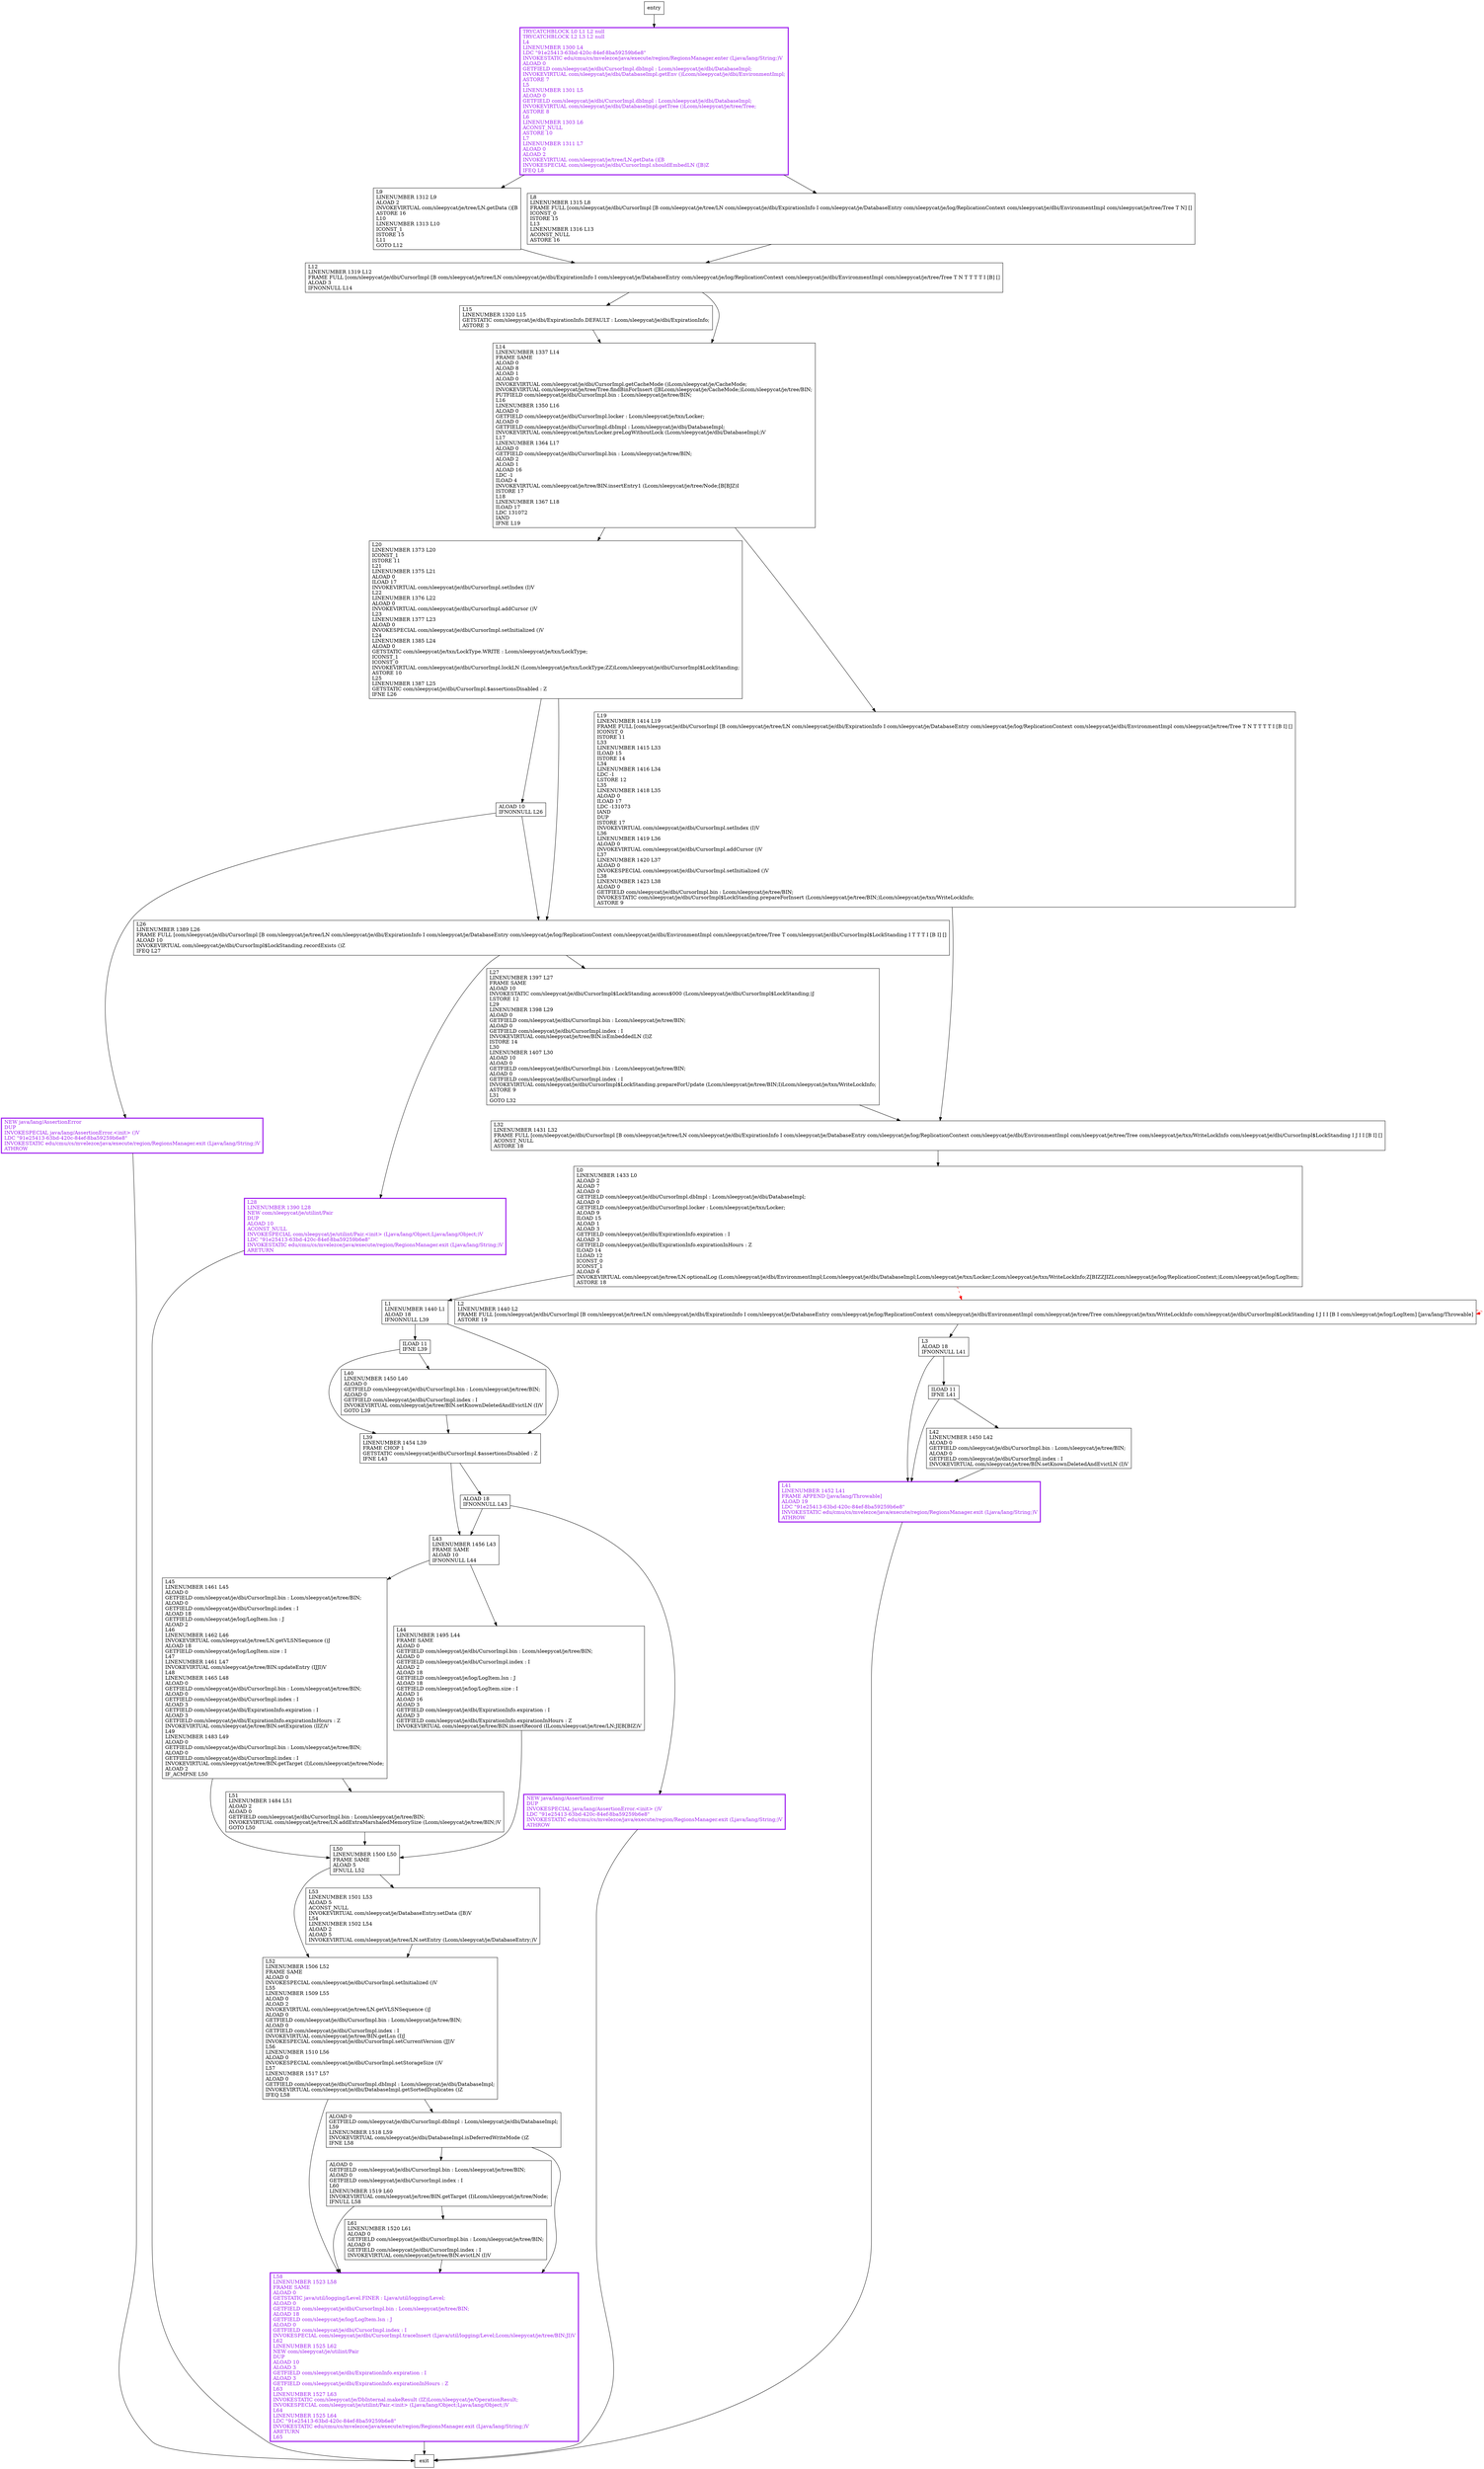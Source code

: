 digraph insertRecordInternal {
node [shape=record];
1392873475 [label="ALOAD 0\lGETFIELD com/sleepycat/je/dbi/CursorImpl.bin : Lcom/sleepycat/je/tree/BIN;\lALOAD 0\lGETFIELD com/sleepycat/je/dbi/CursorImpl.index : I\lL60\lLINENUMBER 1519 L60\lINVOKEVIRTUAL com/sleepycat/je/tree/BIN.getTarget (I)Lcom/sleepycat/je/tree/Node;\lIFNULL L58\l"];
1763901269 [label="L45\lLINENUMBER 1461 L45\lALOAD 0\lGETFIELD com/sleepycat/je/dbi/CursorImpl.bin : Lcom/sleepycat/je/tree/BIN;\lALOAD 0\lGETFIELD com/sleepycat/je/dbi/CursorImpl.index : I\lALOAD 18\lGETFIELD com/sleepycat/je/log/LogItem.lsn : J\lALOAD 2\lL46\lLINENUMBER 1462 L46\lINVOKEVIRTUAL com/sleepycat/je/tree/LN.getVLSNSequence ()J\lALOAD 18\lGETFIELD com/sleepycat/je/log/LogItem.size : I\lL47\lLINENUMBER 1461 L47\lINVOKEVIRTUAL com/sleepycat/je/tree/BIN.updateEntry (IJJI)V\lL48\lLINENUMBER 1465 L48\lALOAD 0\lGETFIELD com/sleepycat/je/dbi/CursorImpl.bin : Lcom/sleepycat/je/tree/BIN;\lALOAD 0\lGETFIELD com/sleepycat/je/dbi/CursorImpl.index : I\lALOAD 3\lGETFIELD com/sleepycat/je/dbi/ExpirationInfo.expiration : I\lALOAD 3\lGETFIELD com/sleepycat/je/dbi/ExpirationInfo.expirationInHours : Z\lINVOKEVIRTUAL com/sleepycat/je/tree/BIN.setExpiration (IIZ)V\lL49\lLINENUMBER 1483 L49\lALOAD 0\lGETFIELD com/sleepycat/je/dbi/CursorImpl.bin : Lcom/sleepycat/je/tree/BIN;\lALOAD 0\lGETFIELD com/sleepycat/je/dbi/CursorImpl.index : I\lINVOKEVIRTUAL com/sleepycat/je/tree/BIN.getTarget (I)Lcom/sleepycat/je/tree/Node;\lALOAD 2\lIF_ACMPNE L50\l"];
1379676132 [label="L58\lLINENUMBER 1523 L58\lFRAME SAME\lALOAD 0\lGETSTATIC java/util/logging/Level.FINER : Ljava/util/logging/Level;\lALOAD 0\lGETFIELD com/sleepycat/je/dbi/CursorImpl.bin : Lcom/sleepycat/je/tree/BIN;\lALOAD 18\lGETFIELD com/sleepycat/je/log/LogItem.lsn : J\lALOAD 0\lGETFIELD com/sleepycat/je/dbi/CursorImpl.index : I\lINVOKESPECIAL com/sleepycat/je/dbi/CursorImpl.traceInsert (Ljava/util/logging/Level;Lcom/sleepycat/je/tree/BIN;JI)V\lL62\lLINENUMBER 1525 L62\lNEW com/sleepycat/je/utilint/Pair\lDUP\lALOAD 10\lALOAD 3\lGETFIELD com/sleepycat/je/dbi/ExpirationInfo.expiration : I\lALOAD 3\lGETFIELD com/sleepycat/je/dbi/ExpirationInfo.expirationInHours : Z\lL63\lLINENUMBER 1527 L63\lINVOKESTATIC com/sleepycat/je/DbInternal.makeResult (IZ)Lcom/sleepycat/je/OperationResult;\lINVOKESPECIAL com/sleepycat/je/utilint/Pair.\<init\> (Ljava/lang/Object;Ljava/lang/Object;)V\lL64\lLINENUMBER 1525 L64\lLDC \"91e25413-63bd-420c-84ef-8ba59259b6e8\"\lINVOKESTATIC edu/cmu/cs/mvelezce/java/execute/region/RegionsManager.exit (Ljava/lang/String;)V\lARETURN\lL65\l"];
1830834865 [label="NEW java/lang/AssertionError\lDUP\lINVOKESPECIAL java/lang/AssertionError.\<init\> ()V\lLDC \"91e25413-63bd-420c-84ef-8ba59259b6e8\"\lINVOKESTATIC edu/cmu/cs/mvelezce/java/execute/region/RegionsManager.exit (Ljava/lang/String;)V\lATHROW\l"];
713984375 [label="L61\lLINENUMBER 1520 L61\lALOAD 0\lGETFIELD com/sleepycat/je/dbi/CursorImpl.bin : Lcom/sleepycat/je/tree/BIN;\lALOAD 0\lGETFIELD com/sleepycat/je/dbi/CursorImpl.index : I\lINVOKEVIRTUAL com/sleepycat/je/tree/BIN.evictLN (I)V\l"];
1572103914 [label="L43\lLINENUMBER 1456 L43\lFRAME SAME\lALOAD 10\lIFNONNULL L44\l"];
2145893808 [label="L1\lLINENUMBER 1440 L1\lALOAD 18\lIFNONNULL L39\l"];
1958212777 [label="L50\lLINENUMBER 1500 L50\lFRAME SAME\lALOAD 5\lIFNULL L52\l"];
172682243 [label="ALOAD 18\lIFNONNULL L43\l"];
1342057471 [label="NEW java/lang/AssertionError\lDUP\lINVOKESPECIAL java/lang/AssertionError.\<init\> ()V\lLDC \"91e25413-63bd-420c-84ef-8ba59259b6e8\"\lINVOKESTATIC edu/cmu/cs/mvelezce/java/execute/region/RegionsManager.exit (Ljava/lang/String;)V\lATHROW\l"];
1851642110 [label="L3\lALOAD 18\lIFNONNULL L41\l"];
448377346 [label="L41\lLINENUMBER 1452 L41\lFRAME APPEND [java/lang/Throwable]\lALOAD 19\lLDC \"91e25413-63bd-420c-84ef-8ba59259b6e8\"\lINVOKESTATIC edu/cmu/cs/mvelezce/java/execute/region/RegionsManager.exit (Ljava/lang/String;)V\lATHROW\l"];
1535855737 [label="L15\lLINENUMBER 1320 L15\lGETSTATIC com/sleepycat/je/dbi/ExpirationInfo.DEFAULT : Lcom/sleepycat/je/dbi/ExpirationInfo;\lASTORE 3\l"];
1540472285 [label="L12\lLINENUMBER 1319 L12\lFRAME FULL [com/sleepycat/je/dbi/CursorImpl [B com/sleepycat/je/tree/LN com/sleepycat/je/dbi/ExpirationInfo I com/sleepycat/je/DatabaseEntry com/sleepycat/je/log/ReplicationContext com/sleepycat/je/dbi/EnvironmentImpl com/sleepycat/je/tree/Tree T N T T T T I [B] []\lALOAD 3\lIFNONNULL L14\l"];
307758294 [label="ILOAD 11\lIFNE L39\l"];
1487819751 [label="L20\lLINENUMBER 1373 L20\lICONST_1\lISTORE 11\lL21\lLINENUMBER 1375 L21\lALOAD 0\lILOAD 17\lINVOKEVIRTUAL com/sleepycat/je/dbi/CursorImpl.setIndex (I)V\lL22\lLINENUMBER 1376 L22\lALOAD 0\lINVOKEVIRTUAL com/sleepycat/je/dbi/CursorImpl.addCursor ()V\lL23\lLINENUMBER 1377 L23\lALOAD 0\lINVOKESPECIAL com/sleepycat/je/dbi/CursorImpl.setInitialized ()V\lL24\lLINENUMBER 1385 L24\lALOAD 0\lGETSTATIC com/sleepycat/je/txn/LockType.WRITE : Lcom/sleepycat/je/txn/LockType;\lICONST_1\lICONST_0\lINVOKEVIRTUAL com/sleepycat/je/dbi/CursorImpl.lockLN (Lcom/sleepycat/je/txn/LockType;ZZ)Lcom/sleepycat/je/dbi/CursorImpl$LockStanding;\lASTORE 10\lL25\lLINENUMBER 1387 L25\lGETSTATIC com/sleepycat/je/dbi/CursorImpl.$assertionsDisabled : Z\lIFNE L26\l"];
1909632127 [label="TRYCATCHBLOCK L0 L1 L2 null\lTRYCATCHBLOCK L2 L3 L2 null\lL4\lLINENUMBER 1300 L4\lLDC \"91e25413-63bd-420c-84ef-8ba59259b6e8\"\lINVOKESTATIC edu/cmu/cs/mvelezce/java/execute/region/RegionsManager.enter (Ljava/lang/String;)V\lALOAD 0\lGETFIELD com/sleepycat/je/dbi/CursorImpl.dbImpl : Lcom/sleepycat/je/dbi/DatabaseImpl;\lINVOKEVIRTUAL com/sleepycat/je/dbi/DatabaseImpl.getEnv ()Lcom/sleepycat/je/dbi/EnvironmentImpl;\lASTORE 7\lL5\lLINENUMBER 1301 L5\lALOAD 0\lGETFIELD com/sleepycat/je/dbi/CursorImpl.dbImpl : Lcom/sleepycat/je/dbi/DatabaseImpl;\lINVOKEVIRTUAL com/sleepycat/je/dbi/DatabaseImpl.getTree ()Lcom/sleepycat/je/tree/Tree;\lASTORE 8\lL6\lLINENUMBER 1303 L6\lACONST_NULL\lASTORE 10\lL7\lLINENUMBER 1311 L7\lALOAD 0\lALOAD 2\lINVOKEVIRTUAL com/sleepycat/je/tree/LN.getData ()[B\lINVOKESPECIAL com/sleepycat/je/dbi/CursorImpl.shouldEmbedLN ([B)Z\lIFEQ L8\l"];
1252564944 [label="L51\lLINENUMBER 1484 L51\lALOAD 2\lALOAD 0\lGETFIELD com/sleepycat/je/dbi/CursorImpl.bin : Lcom/sleepycat/je/tree/BIN;\lINVOKEVIRTUAL com/sleepycat/je/tree/LN.addExtraMarshaledMemorySize (Lcom/sleepycat/je/tree/BIN;)V\lGOTO L50\l"];
878001286 [label="L44\lLINENUMBER 1495 L44\lFRAME SAME\lALOAD 0\lGETFIELD com/sleepycat/je/dbi/CursorImpl.bin : Lcom/sleepycat/je/tree/BIN;\lALOAD 0\lGETFIELD com/sleepycat/je/dbi/CursorImpl.index : I\lALOAD 2\lALOAD 18\lGETFIELD com/sleepycat/je/log/LogItem.lsn : J\lALOAD 18\lGETFIELD com/sleepycat/je/log/LogItem.size : I\lALOAD 1\lALOAD 16\lALOAD 3\lGETFIELD com/sleepycat/je/dbi/ExpirationInfo.expiration : I\lALOAD 3\lGETFIELD com/sleepycat/je/dbi/ExpirationInfo.expirationInHours : Z\lINVOKEVIRTUAL com/sleepycat/je/tree/BIN.insertRecord (ILcom/sleepycat/je/tree/LN;JI[B[BIZ)V\l"];
434471629 [label="ALOAD 0\lGETFIELD com/sleepycat/je/dbi/CursorImpl.dbImpl : Lcom/sleepycat/je/dbi/DatabaseImpl;\lL59\lLINENUMBER 1518 L59\lINVOKEVIRTUAL com/sleepycat/je/dbi/DatabaseImpl.isDeferredWriteMode ()Z\lIFNE L58\l"];
239542906 [label="L19\lLINENUMBER 1414 L19\lFRAME FULL [com/sleepycat/je/dbi/CursorImpl [B com/sleepycat/je/tree/LN com/sleepycat/je/dbi/ExpirationInfo I com/sleepycat/je/DatabaseEntry com/sleepycat/je/log/ReplicationContext com/sleepycat/je/dbi/EnvironmentImpl com/sleepycat/je/tree/Tree T N T T T T I [B I] []\lICONST_0\lISTORE 11\lL33\lLINENUMBER 1415 L33\lILOAD 15\lISTORE 14\lL34\lLINENUMBER 1416 L34\lLDC -1\lLSTORE 12\lL35\lLINENUMBER 1418 L35\lALOAD 0\lILOAD 17\lLDC -131073\lIAND\lDUP\lISTORE 17\lINVOKEVIRTUAL com/sleepycat/je/dbi/CursorImpl.setIndex (I)V\lL36\lLINENUMBER 1419 L36\lALOAD 0\lINVOKEVIRTUAL com/sleepycat/je/dbi/CursorImpl.addCursor ()V\lL37\lLINENUMBER 1420 L37\lALOAD 0\lINVOKESPECIAL com/sleepycat/je/dbi/CursorImpl.setInitialized ()V\lL38\lLINENUMBER 1423 L38\lALOAD 0\lGETFIELD com/sleepycat/je/dbi/CursorImpl.bin : Lcom/sleepycat/je/tree/BIN;\lINVOKESTATIC com/sleepycat/je/dbi/CursorImpl$LockStanding.prepareForInsert (Lcom/sleepycat/je/tree/BIN;)Lcom/sleepycat/je/txn/WriteLockInfo;\lASTORE 9\l"];
1514400157 [label="L28\lLINENUMBER 1390 L28\lNEW com/sleepycat/je/utilint/Pair\lDUP\lALOAD 10\lACONST_NULL\lINVOKESPECIAL com/sleepycat/je/utilint/Pair.\<init\> (Ljava/lang/Object;Ljava/lang/Object;)V\lLDC \"91e25413-63bd-420c-84ef-8ba59259b6e8\"\lINVOKESTATIC edu/cmu/cs/mvelezce/java/execute/region/RegionsManager.exit (Ljava/lang/String;)V\lARETURN\l"];
1469186232 [label="L39\lLINENUMBER 1454 L39\lFRAME CHOP 1\lGETSTATIC com/sleepycat/je/dbi/CursorImpl.$assertionsDisabled : Z\lIFNE L43\l"];
2022054755 [label="L14\lLINENUMBER 1337 L14\lFRAME SAME\lALOAD 0\lALOAD 8\lALOAD 1\lALOAD 0\lINVOKEVIRTUAL com/sleepycat/je/dbi/CursorImpl.getCacheMode ()Lcom/sleepycat/je/CacheMode;\lINVOKEVIRTUAL com/sleepycat/je/tree/Tree.findBinForInsert ([BLcom/sleepycat/je/CacheMode;)Lcom/sleepycat/je/tree/BIN;\lPUTFIELD com/sleepycat/je/dbi/CursorImpl.bin : Lcom/sleepycat/je/tree/BIN;\lL16\lLINENUMBER 1350 L16\lALOAD 0\lGETFIELD com/sleepycat/je/dbi/CursorImpl.locker : Lcom/sleepycat/je/txn/Locker;\lALOAD 0\lGETFIELD com/sleepycat/je/dbi/CursorImpl.dbImpl : Lcom/sleepycat/je/dbi/DatabaseImpl;\lINVOKEVIRTUAL com/sleepycat/je/txn/Locker.preLogWithoutLock (Lcom/sleepycat/je/dbi/DatabaseImpl;)V\lL17\lLINENUMBER 1364 L17\lALOAD 0\lGETFIELD com/sleepycat/je/dbi/CursorImpl.bin : Lcom/sleepycat/je/tree/BIN;\lALOAD 2\lALOAD 1\lALOAD 16\lLDC -1\lILOAD 4\lINVOKEVIRTUAL com/sleepycat/je/tree/BIN.insertEntry1 (Lcom/sleepycat/je/tree/Node;[B[BJZ)I\lISTORE 17\lL18\lLINENUMBER 1367 L18\lILOAD 17\lLDC 131072\lIAND\lIFNE L19\l"];
1632405705 [label="L40\lLINENUMBER 1450 L40\lALOAD 0\lGETFIELD com/sleepycat/je/dbi/CursorImpl.bin : Lcom/sleepycat/je/tree/BIN;\lALOAD 0\lGETFIELD com/sleepycat/je/dbi/CursorImpl.index : I\lINVOKEVIRTUAL com/sleepycat/je/tree/BIN.setKnownDeletedAndEvictLN (I)V\lGOTO L39\l"];
168305812 [label="L2\lLINENUMBER 1440 L2\lFRAME FULL [com/sleepycat/je/dbi/CursorImpl [B com/sleepycat/je/tree/LN com/sleepycat/je/dbi/ExpirationInfo I com/sleepycat/je/DatabaseEntry com/sleepycat/je/log/ReplicationContext com/sleepycat/je/dbi/EnvironmentImpl com/sleepycat/je/tree/Tree com/sleepycat/je/txn/WriteLockInfo com/sleepycat/je/dbi/CursorImpl$LockStanding I J I I [B I com/sleepycat/je/log/LogItem] [java/lang/Throwable]\lASTORE 19\l"];
264583154 [label="L42\lLINENUMBER 1450 L42\lALOAD 0\lGETFIELD com/sleepycat/je/dbi/CursorImpl.bin : Lcom/sleepycat/je/tree/BIN;\lALOAD 0\lGETFIELD com/sleepycat/je/dbi/CursorImpl.index : I\lINVOKEVIRTUAL com/sleepycat/je/tree/BIN.setKnownDeletedAndEvictLN (I)V\l"];
389929445 [label="L52\lLINENUMBER 1506 L52\lFRAME SAME\lALOAD 0\lINVOKESPECIAL com/sleepycat/je/dbi/CursorImpl.setInitialized ()V\lL55\lLINENUMBER 1509 L55\lALOAD 0\lALOAD 2\lINVOKEVIRTUAL com/sleepycat/je/tree/LN.getVLSNSequence ()J\lALOAD 0\lGETFIELD com/sleepycat/je/dbi/CursorImpl.bin : Lcom/sleepycat/je/tree/BIN;\lALOAD 0\lGETFIELD com/sleepycat/je/dbi/CursorImpl.index : I\lINVOKEVIRTUAL com/sleepycat/je/tree/BIN.getLsn (I)J\lINVOKESPECIAL com/sleepycat/je/dbi/CursorImpl.setCurrentVersion (JJ)V\lL56\lLINENUMBER 1510 L56\lALOAD 0\lINVOKESPECIAL com/sleepycat/je/dbi/CursorImpl.setStorageSize ()V\lL57\lLINENUMBER 1517 L57\lALOAD 0\lGETFIELD com/sleepycat/je/dbi/CursorImpl.dbImpl : Lcom/sleepycat/je/dbi/DatabaseImpl;\lINVOKEVIRTUAL com/sleepycat/je/dbi/DatabaseImpl.getSortedDuplicates ()Z\lIFEQ L58\l"];
669684141 [label="L27\lLINENUMBER 1397 L27\lFRAME SAME\lALOAD 10\lINVOKESTATIC com/sleepycat/je/dbi/CursorImpl$LockStanding.access$000 (Lcom/sleepycat/je/dbi/CursorImpl$LockStanding;)J\lLSTORE 12\lL29\lLINENUMBER 1398 L29\lALOAD 0\lGETFIELD com/sleepycat/je/dbi/CursorImpl.bin : Lcom/sleepycat/je/tree/BIN;\lALOAD 0\lGETFIELD com/sleepycat/je/dbi/CursorImpl.index : I\lINVOKEVIRTUAL com/sleepycat/je/tree/BIN.isEmbeddedLN (I)Z\lISTORE 14\lL30\lLINENUMBER 1407 L30\lALOAD 10\lALOAD 0\lGETFIELD com/sleepycat/je/dbi/CursorImpl.bin : Lcom/sleepycat/je/tree/BIN;\lALOAD 0\lGETFIELD com/sleepycat/je/dbi/CursorImpl.index : I\lINVOKEVIRTUAL com/sleepycat/je/dbi/CursorImpl$LockStanding.prepareForUpdate (Lcom/sleepycat/je/tree/BIN;I)Lcom/sleepycat/je/txn/WriteLockInfo;\lASTORE 9\lL31\lGOTO L32\l"];
254693199 [label="ALOAD 10\lIFNONNULL L26\l"];
1575609901 [label="ILOAD 11\lIFNE L41\l"];
952662218 [label="L32\lLINENUMBER 1431 L32\lFRAME FULL [com/sleepycat/je/dbi/CursorImpl [B com/sleepycat/je/tree/LN com/sleepycat/je/dbi/ExpirationInfo I com/sleepycat/je/DatabaseEntry com/sleepycat/je/log/ReplicationContext com/sleepycat/je/dbi/EnvironmentImpl com/sleepycat/je/tree/Tree com/sleepycat/je/txn/WriteLockInfo com/sleepycat/je/dbi/CursorImpl$LockStanding I J I I [B I] []\lACONST_NULL\lASTORE 18\l"];
271976395 [label="L9\lLINENUMBER 1312 L9\lALOAD 2\lINVOKEVIRTUAL com/sleepycat/je/tree/LN.getData ()[B\lASTORE 16\lL10\lLINENUMBER 1313 L10\lICONST_1\lISTORE 15\lL11\lGOTO L12\l"];
177304893 [label="L53\lLINENUMBER 1501 L53\lALOAD 5\lACONST_NULL\lINVOKEVIRTUAL com/sleepycat/je/DatabaseEntry.setData ([B)V\lL54\lLINENUMBER 1502 L54\lALOAD 2\lALOAD 5\lINVOKEVIRTUAL com/sleepycat/je/tree/LN.setEntry (Lcom/sleepycat/je/DatabaseEntry;)V\l"];
1390266452 [label="L0\lLINENUMBER 1433 L0\lALOAD 2\lALOAD 7\lALOAD 0\lGETFIELD com/sleepycat/je/dbi/CursorImpl.dbImpl : Lcom/sleepycat/je/dbi/DatabaseImpl;\lALOAD 0\lGETFIELD com/sleepycat/je/dbi/CursorImpl.locker : Lcom/sleepycat/je/txn/Locker;\lALOAD 9\lILOAD 15\lALOAD 1\lALOAD 3\lGETFIELD com/sleepycat/je/dbi/ExpirationInfo.expiration : I\lALOAD 3\lGETFIELD com/sleepycat/je/dbi/ExpirationInfo.expirationInHours : Z\lILOAD 14\lLLOAD 12\lICONST_0\lICONST_1\lALOAD 6\lINVOKEVIRTUAL com/sleepycat/je/tree/LN.optionalLog (Lcom/sleepycat/je/dbi/EnvironmentImpl;Lcom/sleepycat/je/dbi/DatabaseImpl;Lcom/sleepycat/je/txn/Locker;Lcom/sleepycat/je/txn/WriteLockInfo;Z[BIZZJIZLcom/sleepycat/je/log/ReplicationContext;)Lcom/sleepycat/je/log/LogItem;\lASTORE 18\l"];
1203437770 [label="L26\lLINENUMBER 1389 L26\lFRAME FULL [com/sleepycat/je/dbi/CursorImpl [B com/sleepycat/je/tree/LN com/sleepycat/je/dbi/ExpirationInfo I com/sleepycat/je/DatabaseEntry com/sleepycat/je/log/ReplicationContext com/sleepycat/je/dbi/EnvironmentImpl com/sleepycat/je/tree/Tree T com/sleepycat/je/dbi/CursorImpl$LockStanding I T T T I [B I] []\lALOAD 10\lINVOKEVIRTUAL com/sleepycat/je/dbi/CursorImpl$LockStanding.recordExists ()Z\lIFEQ L27\l"];
1384000009 [label="L8\lLINENUMBER 1315 L8\lFRAME FULL [com/sleepycat/je/dbi/CursorImpl [B com/sleepycat/je/tree/LN com/sleepycat/je/dbi/ExpirationInfo I com/sleepycat/je/DatabaseEntry com/sleepycat/je/log/ReplicationContext com/sleepycat/je/dbi/EnvironmentImpl com/sleepycat/je/tree/Tree T N] []\lICONST_0\lISTORE 15\lL13\lLINENUMBER 1316 L13\lACONST_NULL\lASTORE 16\l"];
entry;
exit;
1392873475 -> 1379676132
1392873475 -> 713984375
1763901269 -> 1252564944
1763901269 -> 1958212777
1379676132 -> exit
1830834865 -> exit
713984375 -> 1379676132
1572103914 -> 1763901269
1572103914 -> 878001286
2145893808 -> 1469186232
2145893808 -> 307758294
1958212777 -> 177304893
1958212777 -> 389929445
172682243 -> 1572103914
172682243 -> 1342057471
1342057471 -> exit
1851642110 -> 448377346
1851642110 -> 1575609901
448377346 -> exit
1535855737 -> 2022054755
1540472285 -> 1535855737
1540472285 -> 2022054755
307758294 -> 1469186232
307758294 -> 1632405705
1487819751 -> 254693199
1487819751 -> 1203437770
1909632127 -> 271976395
1909632127 -> 1384000009
1252564944 -> 1958212777
878001286 -> 1958212777
434471629 -> 1392873475
434471629 -> 1379676132
239542906 -> 952662218
1514400157 -> exit
1469186232 -> 1572103914
1469186232 -> 172682243
2022054755 -> 239542906
2022054755 -> 1487819751
1632405705 -> 1469186232
168305812 -> 168305812 [style=dashed, color=red]
168305812 -> 1851642110
264583154 -> 448377346
389929445 -> 434471629
389929445 -> 1379676132
669684141 -> 952662218
entry -> 1909632127
254693199 -> 1830834865
254693199 -> 1203437770
1575609901 -> 448377346
1575609901 -> 264583154
952662218 -> 1390266452
271976395 -> 1540472285
177304893 -> 389929445
1390266452 -> 2145893808
1390266452 -> 168305812 [style=dashed, color=red]
1203437770 -> 669684141
1203437770 -> 1514400157
1384000009 -> 1540472285
1909632127[fontcolor="purple", penwidth=3, color="purple"];
448377346[fontcolor="purple", penwidth=3, color="purple"];
1379676132[fontcolor="purple", penwidth=3, color="purple"];
1830834865[fontcolor="purple", penwidth=3, color="purple"];
1514400157[fontcolor="purple", penwidth=3, color="purple"];
1342057471[fontcolor="purple", penwidth=3, color="purple"];
}
